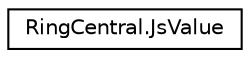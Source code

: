 digraph "Graphical Class Hierarchy"
{
 // LATEX_PDF_SIZE
  edge [fontname="Helvetica",fontsize="10",labelfontname="Helvetica",labelfontsize="10"];
  node [fontname="Helvetica",fontsize="10",shape=record];
  rankdir="LR";
  Node0 [label="RingCentral.JsValue",height=0.2,width=0.4,color="black", fillcolor="white", style="filled",URL="$classRingCentral_1_1JsValue.html",tooltip=" "];
}
